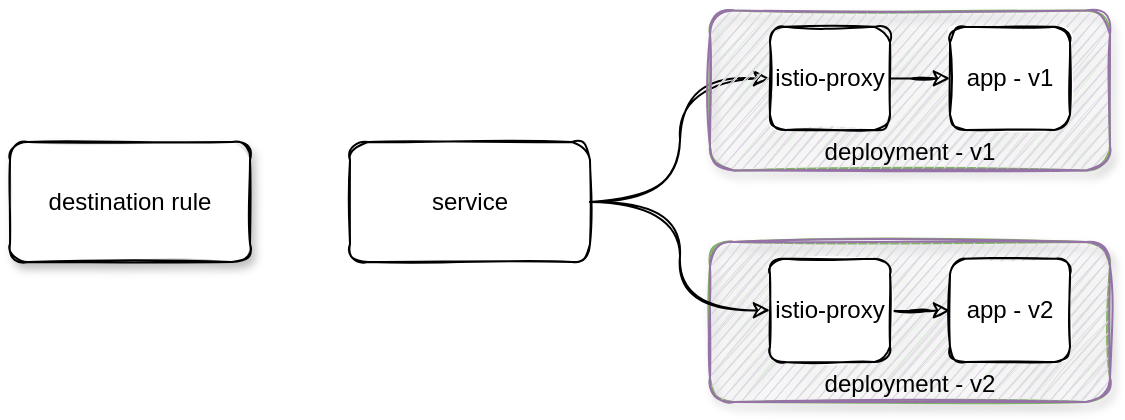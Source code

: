 <mxfile version="14.9.8" type="github">
  <diagram id="wHr3zOZXPvYu7eVbvhkD" name="Page-1">
    <mxGraphModel dx="1670" dy="624" grid="1" gridSize="10" guides="1" tooltips="1" connect="1" arrows="1" fold="1" page="1" pageScale="1" pageWidth="850" pageHeight="1100" math="0" shadow="0">
      <root>
        <mxCell id="0" />
        <mxCell id="1" parent="0" />
        <mxCell id="85nFWa7fg39Ygve8T5qm-13" value="" style="group;sketch=1;rounded=1;fillColor=#d5e8d4;strokeColor=#82b366;shadow=1;" vertex="1" connectable="0" parent="1">
          <mxGeometry x="320" y="380" width="200" height="80" as="geometry" />
        </mxCell>
        <mxCell id="85nFWa7fg39Ygve8T5qm-14" value="deployment - v2" style="rounded=1;whiteSpace=wrap;html=1;verticalAlign=bottom;sketch=1;fillColor=#e1d5e7;strokeColor=#9673a6;" vertex="1" parent="85nFWa7fg39Ygve8T5qm-13">
          <mxGeometry width="200" height="80" as="geometry" />
        </mxCell>
        <mxCell id="85nFWa7fg39Ygve8T5qm-15" value="" style="edgeStyle=orthogonalEdgeStyle;rounded=0;orthogonalLoop=1;jettySize=auto;html=1;sketch=1;" edge="1" parent="85nFWa7fg39Ygve8T5qm-13" source="85nFWa7fg39Ygve8T5qm-16" target="85nFWa7fg39Ygve8T5qm-17">
          <mxGeometry relative="1" as="geometry" />
        </mxCell>
        <mxCell id="85nFWa7fg39Ygve8T5qm-16" value="istio-proxy" style="rounded=1;whiteSpace=wrap;html=1;sketch=1;" vertex="1" parent="85nFWa7fg39Ygve8T5qm-13">
          <mxGeometry x="30" y="8.42" width="60" height="51.58" as="geometry" />
        </mxCell>
        <mxCell id="85nFWa7fg39Ygve8T5qm-17" value="app - v2" style="rounded=1;whiteSpace=wrap;html=1;sketch=1;" vertex="1" parent="85nFWa7fg39Ygve8T5qm-13">
          <mxGeometry x="120" y="8.42" width="60" height="51.58" as="geometry" />
        </mxCell>
        <mxCell id="85nFWa7fg39Ygve8T5qm-20" value="" style="edgeStyle=orthogonalEdgeStyle;orthogonalLoop=1;jettySize=auto;html=1;curved=1;sketch=1;" edge="1" parent="1" source="85nFWa7fg39Ygve8T5qm-18" target="85nFWa7fg39Ygve8T5qm-16">
          <mxGeometry relative="1" as="geometry" />
        </mxCell>
        <mxCell id="85nFWa7fg39Ygve8T5qm-21" style="edgeStyle=orthogonalEdgeStyle;orthogonalLoop=1;jettySize=auto;html=1;exitX=1;exitY=0.5;exitDx=0;exitDy=0;entryX=0;entryY=0.5;entryDx=0;entryDy=0;curved=1;sketch=1;" edge="1" parent="1" source="85nFWa7fg39Ygve8T5qm-18" target="85nFWa7fg39Ygve8T5qm-2">
          <mxGeometry relative="1" as="geometry" />
        </mxCell>
        <mxCell id="85nFWa7fg39Ygve8T5qm-18" value="service" style="rounded=1;whiteSpace=wrap;html=1;verticalAlign=middle;sketch=1;" vertex="1" parent="1">
          <mxGeometry x="140" y="330" width="120" height="60" as="geometry" />
        </mxCell>
        <mxCell id="85nFWa7fg39Ygve8T5qm-22" value="" style="group;fillColor=#d5e8d4;strokeColor=#82b366;sketch=1;shadow=1;rounded=1;" vertex="1" connectable="0" parent="1">
          <mxGeometry x="320" y="264.21" width="200" height="80" as="geometry" />
        </mxCell>
        <mxCell id="85nFWa7fg39Ygve8T5qm-7" value="deployment - v1" style="group;fillColor=#e1d5e7;strokeColor=#9673a6;sketch=1;rounded=1;container=0;verticalAlign=bottom;" vertex="1" connectable="0" parent="85nFWa7fg39Ygve8T5qm-22">
          <mxGeometry width="200" height="80" as="geometry" />
        </mxCell>
        <mxCell id="85nFWa7fg39Ygve8T5qm-2" value="istio-proxy" style="rounded=1;whiteSpace=wrap;html=1;sketch=1;" vertex="1" parent="85nFWa7fg39Ygve8T5qm-22">
          <mxGeometry x="30" y="8.21" width="60" height="51.58" as="geometry" />
        </mxCell>
        <mxCell id="85nFWa7fg39Ygve8T5qm-3" value="app - v1" style="rounded=1;whiteSpace=wrap;html=1;sketch=1;" vertex="1" parent="85nFWa7fg39Ygve8T5qm-22">
          <mxGeometry x="120" y="8.21" width="60" height="51.58" as="geometry" />
        </mxCell>
        <mxCell id="85nFWa7fg39Ygve8T5qm-12" value="" style="edgeStyle=orthogonalEdgeStyle;rounded=0;orthogonalLoop=1;jettySize=auto;html=1;sketch=1;" edge="1" parent="85nFWa7fg39Ygve8T5qm-22" source="85nFWa7fg39Ygve8T5qm-2" target="85nFWa7fg39Ygve8T5qm-3">
          <mxGeometry x="320" y="270" as="geometry" />
        </mxCell>
        <mxCell id="85nFWa7fg39Ygve8T5qm-23" value="&lt;font color=&quot;#000000&quot;&gt;destination rule&lt;/font&gt;" style="rounded=1;whiteSpace=wrap;html=1;shadow=1;sketch=1;fontColor=#FFB570;fillColor=#ffffff;gradientColor=none;verticalAlign=middle;" vertex="1" parent="1">
          <mxGeometry x="-30" y="330" width="120" height="60" as="geometry" />
        </mxCell>
      </root>
    </mxGraphModel>
  </diagram>
</mxfile>
